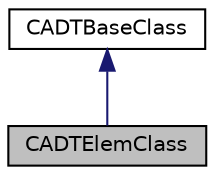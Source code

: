 digraph "CADTElemClass"
{
 // LATEX_PDF_SIZE
  edge [fontname="Helvetica",fontsize="10",labelfontname="Helvetica",labelfontsize="10"];
  node [fontname="Helvetica",fontsize="10",shape=record];
  Node1 [label="CADTElemClass",height=0.2,width=0.4,color="black", fillcolor="grey75", style="filled", fontcolor="black",tooltip="Class for storing an ADT of (linear) elements in an arbitrary number of dimensions."];
  Node2 -> Node1 [dir="back",color="midnightblue",fontsize="10",style="solid",fontname="Helvetica"];
  Node2 [label="CADTBaseClass",height=0.2,width=0.4,color="black", fillcolor="white", style="filled",URL="$classCADTBaseClass.html",tooltip="Base class for storing an ADT in an arbitrary number of dimensions."];
}
